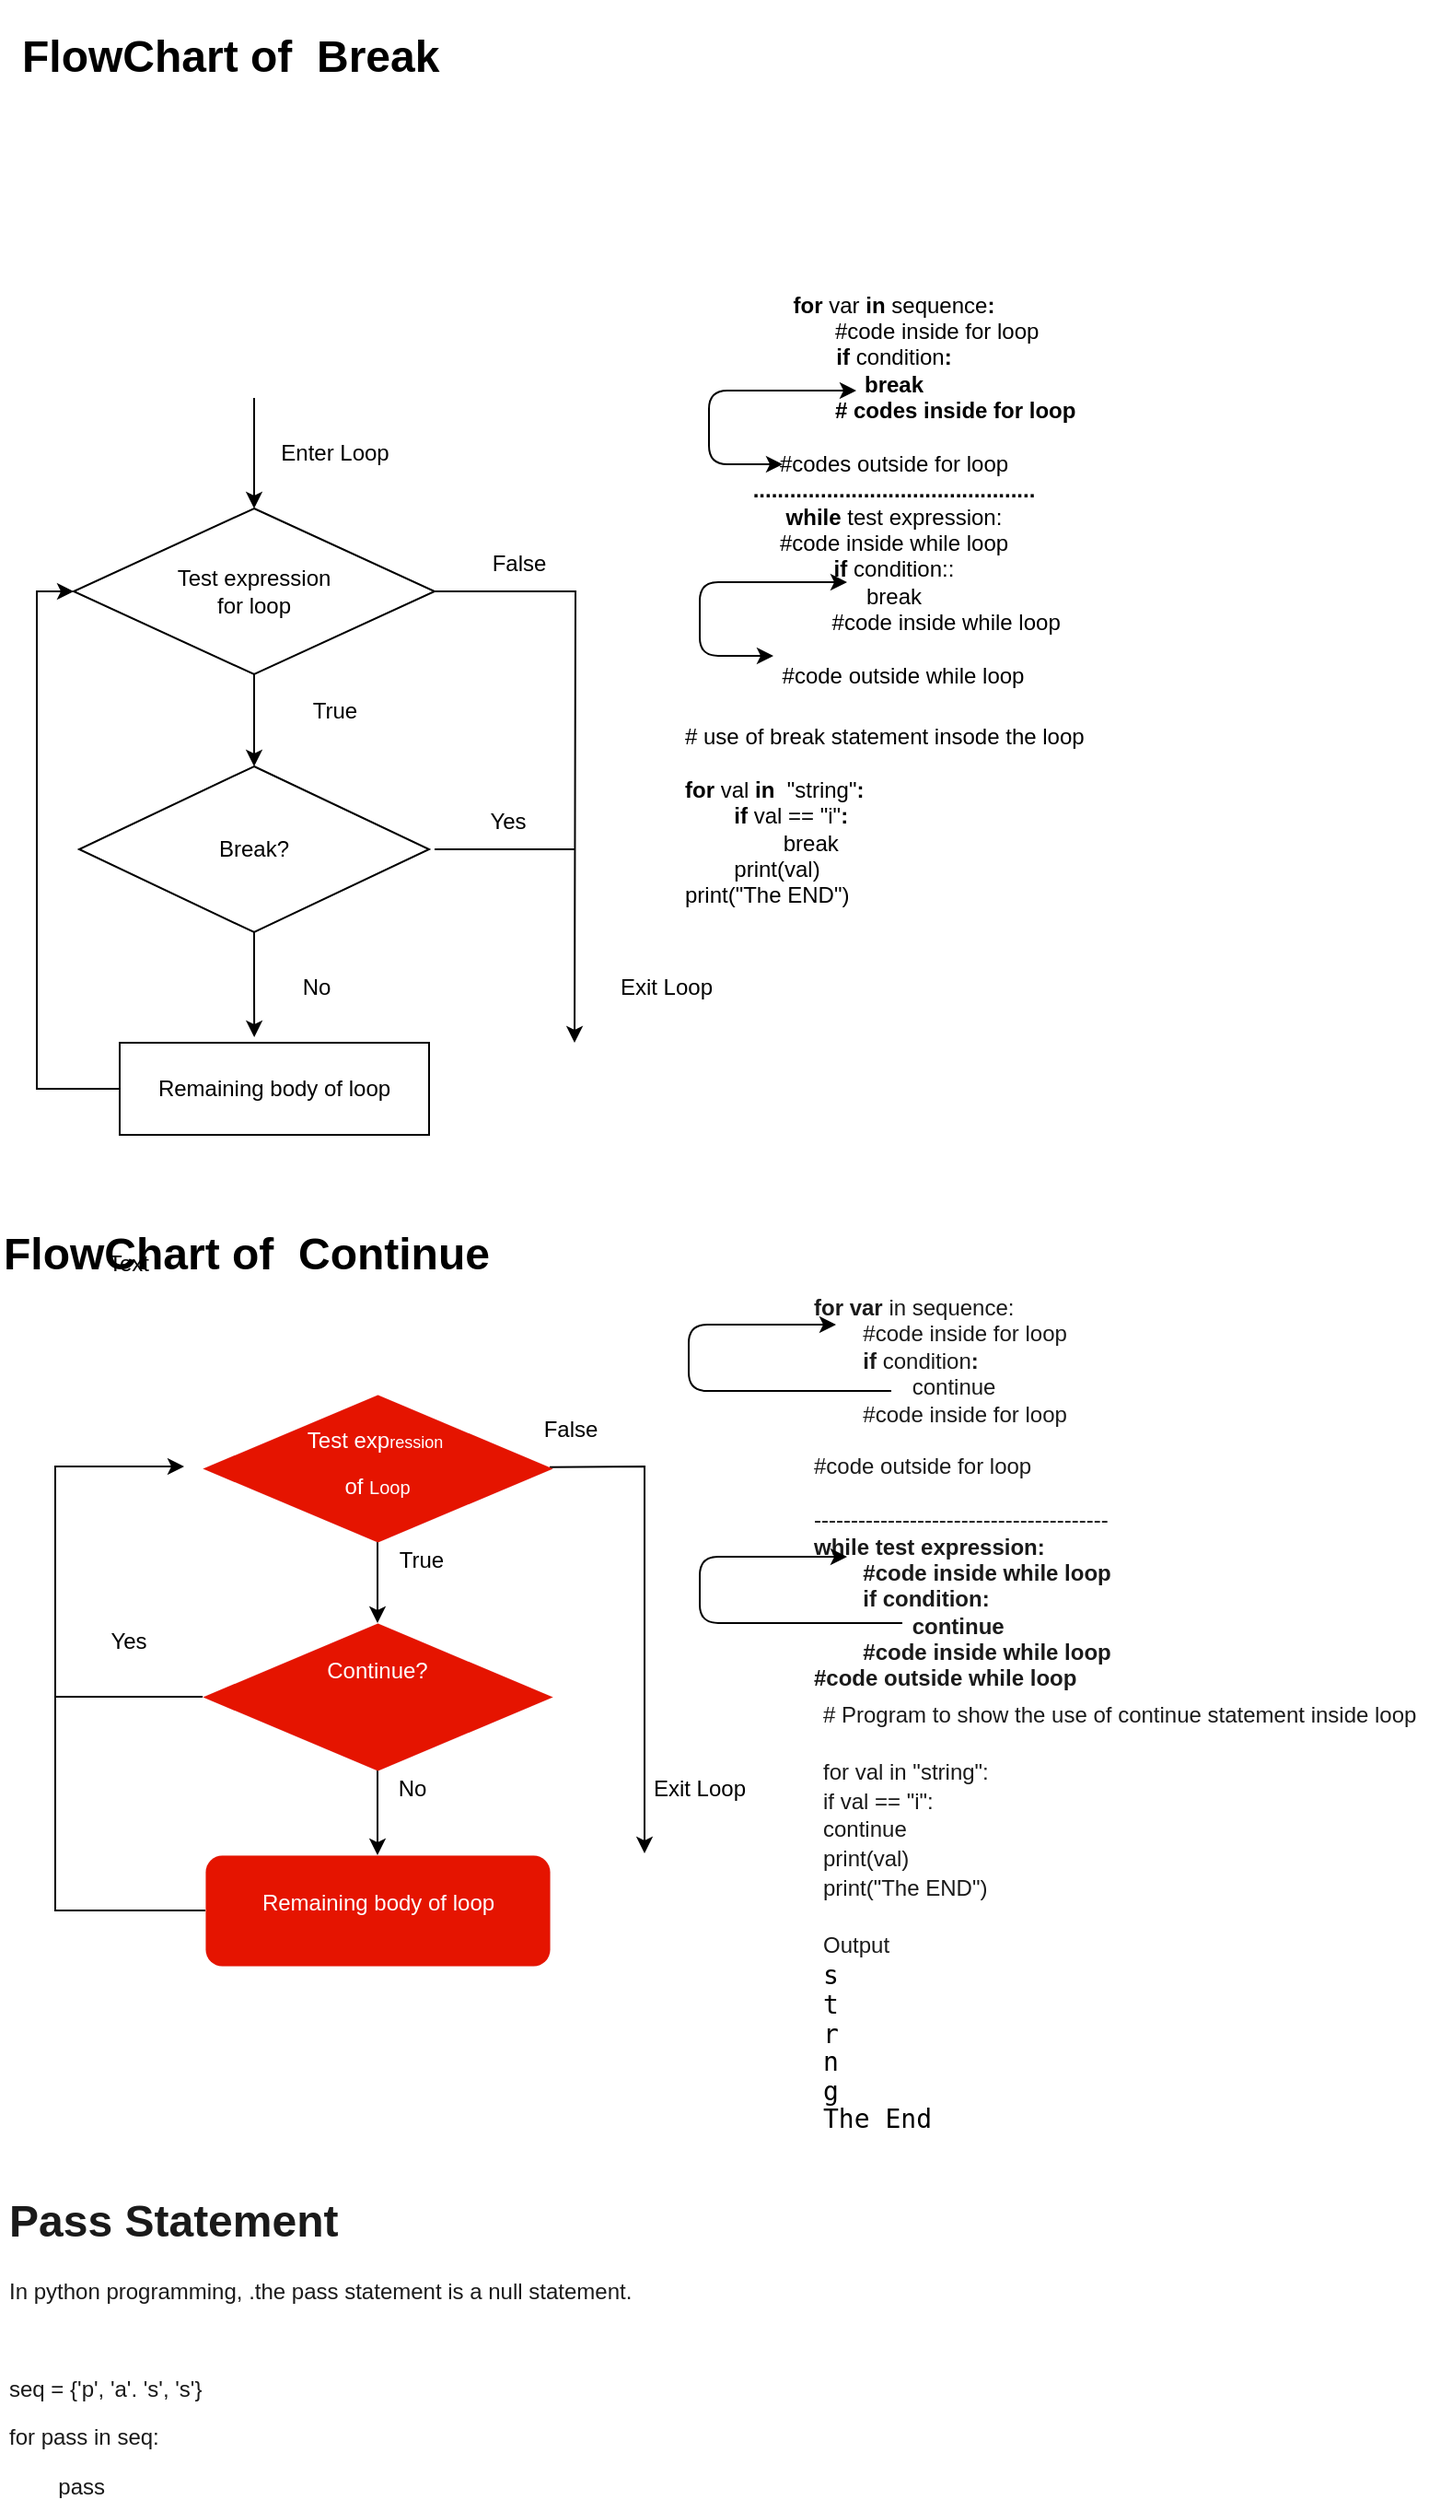 <mxfile version="14.9.6" type="device"><diagram id="ZGI3tbyaUG-2aM6V1yJR" name="Page-1"><mxGraphModel dx="868" dy="1706" grid="1" gridSize="10" guides="1" tooltips="1" connect="1" arrows="1" fold="1" page="1" pageScale="1" pageWidth="827" pageHeight="1169" math="0" shadow="0"><root><mxCell id="0"/><mxCell id="1" parent="0"/><mxCell id="5eWUVcIY1pLuPq_nT-BQ-12" style="edgeStyle=orthogonalEdgeStyle;rounded=0;orthogonalLoop=1;jettySize=auto;html=1;exitX=1;exitY=0.5;exitDx=0;exitDy=0;" edge="1" parent="1" source="5eWUVcIY1pLuPq_nT-BQ-1"><mxGeometry relative="1" as="geometry"><mxPoint x="332" y="240" as="targetPoint"/></mxGeometry></mxCell><mxCell id="5eWUVcIY1pLuPq_nT-BQ-18" style="edgeStyle=orthogonalEdgeStyle;rounded=0;orthogonalLoop=1;jettySize=auto;html=1;entryX=0.5;entryY=0;entryDx=0;entryDy=0;" edge="1" parent="1" source="5eWUVcIY1pLuPq_nT-BQ-1" target="5eWUVcIY1pLuPq_nT-BQ-3"><mxGeometry relative="1" as="geometry"/></mxCell><mxCell id="5eWUVcIY1pLuPq_nT-BQ-1" value="Test expression&lt;br&gt;for loop" style="rhombus;whiteSpace=wrap;html=1;" vertex="1" parent="1"><mxGeometry x="60" y="-50" width="196" height="90" as="geometry"/></mxCell><mxCell id="5eWUVcIY1pLuPq_nT-BQ-11" style="edgeStyle=orthogonalEdgeStyle;rounded=0;orthogonalLoop=1;jettySize=auto;html=1;exitX=0;exitY=0.5;exitDx=0;exitDy=0;entryX=0;entryY=0.5;entryDx=0;entryDy=0;" edge="1" parent="1" source="5eWUVcIY1pLuPq_nT-BQ-2" target="5eWUVcIY1pLuPq_nT-BQ-1"><mxGeometry relative="1" as="geometry"/></mxCell><mxCell id="5eWUVcIY1pLuPq_nT-BQ-2" value="Remaining body of loop" style="rounded=0;whiteSpace=wrap;html=1;" vertex="1" parent="1"><mxGeometry x="85" y="240" width="168" height="50" as="geometry"/></mxCell><mxCell id="5eWUVcIY1pLuPq_nT-BQ-19" style="edgeStyle=orthogonalEdgeStyle;rounded=0;orthogonalLoop=1;jettySize=auto;html=1;entryX=0.435;entryY=-0.06;entryDx=0;entryDy=0;entryPerimeter=0;" edge="1" parent="1" source="5eWUVcIY1pLuPq_nT-BQ-3" target="5eWUVcIY1pLuPq_nT-BQ-2"><mxGeometry relative="1" as="geometry"/></mxCell><mxCell id="5eWUVcIY1pLuPq_nT-BQ-3" value="Break?" style="rhombus;whiteSpace=wrap;html=1;" vertex="1" parent="1"><mxGeometry x="63" y="90" width="190" height="90" as="geometry"/></mxCell><mxCell id="5eWUVcIY1pLuPq_nT-BQ-4" value="" style="endArrow=classic;html=1;entryX=0.5;entryY=0;entryDx=0;entryDy=0;" edge="1" parent="1" target="5eWUVcIY1pLuPq_nT-BQ-1"><mxGeometry width="50" height="50" relative="1" as="geometry"><mxPoint x="158" y="-110" as="sourcePoint"/><mxPoint x="172" y="-100" as="targetPoint"/></mxGeometry></mxCell><mxCell id="5eWUVcIY1pLuPq_nT-BQ-5" value="Enter Loop" style="text;html=1;strokeColor=none;fillColor=none;align=center;verticalAlign=middle;whiteSpace=wrap;rounded=0;" vertex="1" parent="1"><mxGeometry x="162" y="-90" width="80" height="20" as="geometry"/></mxCell><mxCell id="5eWUVcIY1pLuPq_nT-BQ-6" value="False" style="text;html=1;strokeColor=none;fillColor=none;align=center;verticalAlign=middle;whiteSpace=wrap;rounded=0;" vertex="1" parent="1"><mxGeometry x="262" y="-30" width="80" height="20" as="geometry"/></mxCell><mxCell id="5eWUVcIY1pLuPq_nT-BQ-7" value="Yes" style="text;html=1;strokeColor=none;fillColor=none;align=center;verticalAlign=middle;whiteSpace=wrap;rounded=0;" vertex="1" parent="1"><mxGeometry x="256" y="110" width="80" height="20" as="geometry"/></mxCell><mxCell id="5eWUVcIY1pLuPq_nT-BQ-8" value="No" style="text;html=1;strokeColor=none;fillColor=none;align=center;verticalAlign=middle;whiteSpace=wrap;rounded=0;" vertex="1" parent="1"><mxGeometry x="152" y="200" width="80" height="20" as="geometry"/></mxCell><mxCell id="5eWUVcIY1pLuPq_nT-BQ-10" value="Exit Loop" style="text;html=1;strokeColor=none;fillColor=none;align=center;verticalAlign=middle;whiteSpace=wrap;rounded=0;" vertex="1" parent="1"><mxGeometry x="342" y="200" width="80" height="20" as="geometry"/></mxCell><mxCell id="5eWUVcIY1pLuPq_nT-BQ-15" value="" style="endArrow=none;html=1;exitX=1;exitY=0.5;exitDx=0;exitDy=0;" edge="1" parent="1"><mxGeometry width="50" height="50" relative="1" as="geometry"><mxPoint x="256" y="135" as="sourcePoint"/><mxPoint x="332" y="135" as="targetPoint"/></mxGeometry></mxCell><mxCell id="5eWUVcIY1pLuPq_nT-BQ-16" value="True" style="text;html=1;strokeColor=none;fillColor=none;align=center;verticalAlign=middle;whiteSpace=wrap;rounded=0;" vertex="1" parent="1"><mxGeometry x="162" y="50" width="80" height="20" as="geometry"/></mxCell><mxCell id="5eWUVcIY1pLuPq_nT-BQ-21" value="# use of break statement insode the loop&lt;br&gt;&lt;br&gt;&lt;b&gt;for&lt;/b&gt; val &lt;b&gt;in&lt;/b&gt;&amp;nbsp; &quot;string&quot;&lt;b&gt;:&lt;/b&gt;&lt;br&gt;&lt;span style=&quot;white-space: pre&quot;&gt;&#9;&lt;/span&gt;&lt;b&gt;if&amp;nbsp;&lt;/b&gt;val == &quot;i&quot;&lt;b&gt;:&lt;br&gt;&lt;/b&gt;&lt;span style=&quot;white-space: pre&quot;&gt;&#9;&lt;/span&gt;&lt;span style=&quot;white-space: pre&quot;&gt;&#9;&lt;/span&gt;break&lt;br&gt;&lt;span style=&quot;white-space: pre&quot;&gt;&#9;&lt;/span&gt;print(val)&lt;br&gt;print(&quot;The END&quot;)&lt;br&gt;&amp;nbsp;" style="text;html=1;strokeColor=none;fillColor=none;align=left;verticalAlign=top;whiteSpace=wrap;rounded=0;horizontal=1;" vertex="1" parent="1"><mxGeometry x="390" y="60" width="260" height="110" as="geometry"/></mxCell><mxCell id="5eWUVcIY1pLuPq_nT-BQ-22" value="&lt;b&gt;for&lt;/b&gt; var &lt;b&gt;in&lt;/b&gt; sequence&lt;b&gt;:&lt;/b&gt;&lt;br&gt;&lt;span style=&quot;white-space: pre&quot;&gt;&#9;&lt;/span&gt;&amp;nbsp; &amp;nbsp; &amp;nbsp; #code inside for loop&lt;br&gt;&lt;b&gt;if&lt;/b&gt; condition&lt;b&gt;:&lt;/b&gt;&lt;br&gt;&lt;b&gt;break&lt;/b&gt;&lt;br&gt;&lt;b&gt;&amp;nbsp; &amp;nbsp; &amp;nbsp; &amp;nbsp; &amp;nbsp; &amp;nbsp; &amp;nbsp; &amp;nbsp; &amp;nbsp; &amp;nbsp; # codes inside for loop&lt;br&gt;&lt;/b&gt;&lt;br&gt;#codes outside for loop&lt;br&gt;&lt;b&gt;..............................................&lt;br&gt;&lt;/b&gt;&lt;b&gt;while &lt;/b&gt;test expression:&lt;br&gt;#code inside while loop&lt;br&gt;&lt;b&gt;if&lt;/b&gt; condition::&lt;br&gt;break&lt;br&gt;&amp;nbsp; &amp;nbsp; &amp;nbsp; &amp;nbsp; &amp;nbsp; &amp;nbsp; &amp;nbsp; &amp;nbsp; &amp;nbsp;#code inside while loop&lt;br&gt;&lt;br&gt;&amp;nbsp; &amp;nbsp;#code outside while loop" style="text;html=1;align=center;verticalAlign=middle;resizable=0;points=[];autosize=1;" vertex="1" parent="1"><mxGeometry x="400" y="-170" width="210" height="220" as="geometry"/></mxCell><mxCell id="5eWUVcIY1pLuPq_nT-BQ-28" value="" style="endArrow=classic;startArrow=classic;html=1;" edge="1" parent="1"><mxGeometry width="50" height="50" relative="1" as="geometry"><mxPoint x="440" y="30" as="sourcePoint"/><mxPoint x="480" y="-10" as="targetPoint"/><Array as="points"><mxPoint x="400" y="30"/><mxPoint x="400" y="-10"/></Array></mxGeometry></mxCell><mxCell id="5eWUVcIY1pLuPq_nT-BQ-29" value="" style="endArrow=classic;startArrow=classic;html=1;" edge="1" parent="1"><mxGeometry width="50" height="50" relative="1" as="geometry"><mxPoint x="445" y="-74" as="sourcePoint"/><mxPoint x="485" y="-114" as="targetPoint"/><Array as="points"><mxPoint x="405" y="-74"/><mxPoint x="405" y="-114"/></Array></mxGeometry></mxCell><mxCell id="5eWUVcIY1pLuPq_nT-BQ-31" value="&lt;h1&gt;FlowChart of&amp;nbsp; Break&lt;/h1&gt;" style="text;html=1;strokeColor=none;fillColor=none;align=left;verticalAlign=middle;whiteSpace=wrap;rounded=0;fontStyle=1" vertex="1" parent="1"><mxGeometry x="30" y="-320" width="445" height="50" as="geometry"/></mxCell><mxCell id="5eWUVcIY1pLuPq_nT-BQ-34" value="&lt;h1&gt;FlowChart of&amp;nbsp; Continue&lt;/h1&gt;" style="text;html=1;strokeColor=none;fillColor=none;align=left;verticalAlign=middle;whiteSpace=wrap;rounded=0;fontStyle=1" vertex="1" parent="1"><mxGeometry x="20" y="330" width="445" height="50" as="geometry"/></mxCell><mxCell id="5eWUVcIY1pLuPq_nT-BQ-39" style="edgeStyle=orthogonalEdgeStyle;rounded=0;orthogonalLoop=1;jettySize=auto;html=1;exitX=0.5;exitY=1;exitDx=0;exitDy=0;entryX=0.5;entryY=0;entryDx=0;entryDy=0;" edge="1" parent="1" source="5eWUVcIY1pLuPq_nT-BQ-35" target="5eWUVcIY1pLuPq_nT-BQ-38"><mxGeometry relative="1" as="geometry"/></mxCell><mxCell id="5eWUVcIY1pLuPq_nT-BQ-58" style="edgeStyle=none;rounded=0;orthogonalLoop=1;jettySize=auto;html=1;" edge="1" parent="1" source="5eWUVcIY1pLuPq_nT-BQ-35"><mxGeometry relative="1" as="geometry"><mxPoint x="370" y="680" as="targetPoint"/><Array as="points"><mxPoint x="370" y="470"/></Array></mxGeometry></mxCell><mxCell id="5eWUVcIY1pLuPq_nT-BQ-45" style="edgeStyle=orthogonalEdgeStyle;rounded=0;orthogonalLoop=1;jettySize=auto;html=1;" edge="1" parent="1" source="5eWUVcIY1pLuPq_nT-BQ-37"><mxGeometry relative="1" as="geometry"><mxPoint x="120" y="470" as="targetPoint"/><Array as="points"><mxPoint x="50" y="711"/><mxPoint x="50" y="470"/></Array></mxGeometry></mxCell><mxCell id="5eWUVcIY1pLuPq_nT-BQ-37" value="&lt;p style=&quot;line-height: 130%&quot;&gt;Remaining body of loop&lt;/p&gt;" style="rounded=1;whiteSpace=wrap;html=1;strokeWidth=0;align=center;verticalAlign=top;fillColor=#e51400;strokeColor=#B20000;fontColor=#ffffff;" vertex="1" parent="1"><mxGeometry x="131.5" y="681" width="187" height="60" as="geometry"/></mxCell><mxCell id="5eWUVcIY1pLuPq_nT-BQ-40" style="edgeStyle=orthogonalEdgeStyle;rounded=0;orthogonalLoop=1;jettySize=auto;html=1;entryX=0.5;entryY=0;entryDx=0;entryDy=0;" edge="1" parent="1" source="5eWUVcIY1pLuPq_nT-BQ-38" target="5eWUVcIY1pLuPq_nT-BQ-37"><mxGeometry relative="1" as="geometry"/></mxCell><mxCell id="5eWUVcIY1pLuPq_nT-BQ-38" value="&lt;p style=&quot;line-height: 130%&quot;&gt;Continue?&lt;/p&gt;" style="rhombus;whiteSpace=wrap;html=1;strokeWidth=0;align=center;verticalAlign=top;fillColor=#e51400;strokeColor=#B20000;fontColor=#ffffff;" vertex="1" parent="1"><mxGeometry x="130" y="555" width="190" height="80" as="geometry"/></mxCell><mxCell id="5eWUVcIY1pLuPq_nT-BQ-54" value="" style="endArrow=none;html=1;entryX=0;entryY=0.5;entryDx=0;entryDy=0;" edge="1" parent="1" target="5eWUVcIY1pLuPq_nT-BQ-38"><mxGeometry width="50" height="50" relative="1" as="geometry"><mxPoint x="50" y="595" as="sourcePoint"/><mxPoint x="100" y="540" as="targetPoint"/></mxGeometry></mxCell><mxCell id="5eWUVcIY1pLuPq_nT-BQ-59" value="False" style="text;html=1;strokeColor=none;fillColor=none;align=center;verticalAlign=middle;whiteSpace=wrap;rounded=0;" vertex="1" parent="1"><mxGeometry x="290" y="440" width="80" height="20" as="geometry"/></mxCell><mxCell id="5eWUVcIY1pLuPq_nT-BQ-60" value="Yes" style="text;html=1;strokeColor=none;fillColor=none;align=center;verticalAlign=middle;whiteSpace=wrap;rounded=0;" vertex="1" parent="1"><mxGeometry x="50" y="555" width="80" height="20" as="geometry"/></mxCell><mxCell id="5eWUVcIY1pLuPq_nT-BQ-62" value="True" style="text;html=1;strokeColor=none;fillColor=none;align=center;verticalAlign=middle;whiteSpace=wrap;rounded=0;" vertex="1" parent="1"><mxGeometry x="208.5" y="511" width="80" height="20" as="geometry"/></mxCell><mxCell id="5eWUVcIY1pLuPq_nT-BQ-63" value="No" style="text;html=1;strokeColor=none;fillColor=none;align=center;verticalAlign=middle;whiteSpace=wrap;rounded=0;" vertex="1" parent="1"><mxGeometry x="204" y="635" width="80" height="20" as="geometry"/></mxCell><mxCell id="5eWUVcIY1pLuPq_nT-BQ-64" value="Exit Loop" style="text;html=1;strokeColor=none;fillColor=none;align=center;verticalAlign=middle;whiteSpace=wrap;rounded=0;" vertex="1" parent="1"><mxGeometry x="360" y="635" width="80" height="20" as="geometry"/></mxCell><mxCell id="5eWUVcIY1pLuPq_nT-BQ-65" value="Text" style="text;html=1;strokeColor=none;fillColor=none;align=center;verticalAlign=middle;whiteSpace=wrap;rounded=0;" vertex="1" parent="1"><mxGeometry x="70" y="350" width="40" height="20" as="geometry"/></mxCell><mxCell id="5eWUVcIY1pLuPq_nT-BQ-35" value="&lt;p style=&quot;line-height: 100%&quot;&gt;Test exp&lt;font style=&quot;font-size: 9px&quot;&gt;ression&amp;nbsp;&lt;/font&gt;&lt;/p&gt;&lt;p style=&quot;line-height: 100%&quot;&gt;&lt;font style=&quot;font-size: 12px&quot;&gt;of &lt;/font&gt;&lt;font size=&quot;1&quot;&gt;Loop&lt;/font&gt;&lt;/p&gt;" style="rhombus;whiteSpace=wrap;html=1;strokeWidth=0;align=center;verticalAlign=top;fillColor=#e51400;strokeColor=#B20000;fontColor=#ffffff;" vertex="1" parent="1"><mxGeometry x="130" y="431" width="190" height="80" as="geometry"/></mxCell><mxCell id="ugap1mTVVut49xBeTgIg-1" value="&lt;div style=&quot;text-align: justify&quot;&gt;&lt;b&gt;for var &lt;/b&gt;in sequence:&lt;/div&gt;&lt;div style=&quot;text-align: justify&quot;&gt;&lt;span&gt;&#9;&lt;/span&gt;&lt;span style=&quot;white-space: pre&quot;&gt;&#9;&lt;/span&gt;#code inside for loop&lt;br&gt;&lt;/div&gt;&lt;div style=&quot;text-align: justify&quot;&gt;&lt;span&gt;&#9;&lt;/span&gt;&lt;b&gt;&lt;span style=&quot;white-space: pre&quot;&gt;&#9;&lt;/span&gt;if&lt;/b&gt; condition&lt;b&gt;:&lt;/b&gt;&lt;br&gt;&lt;/div&gt;&lt;div style=&quot;text-align: justify&quot;&gt;&lt;span style=&quot;white-space: pre&quot;&gt;&#9;&lt;/span&gt;&lt;span style=&quot;white-space: pre&quot;&gt;&#9;&lt;/span&gt;continue&lt;br&gt;&lt;/div&gt;&lt;div style=&quot;text-align: justify&quot;&gt;&lt;span style=&quot;white-space: pre&quot;&gt;&#9;&lt;/span&gt;#code inside for loop&lt;br&gt;&lt;/div&gt;&lt;div style=&quot;text-align: justify&quot;&gt;&lt;br&gt;&lt;/div&gt;&lt;div style=&quot;text-align: justify&quot;&gt;#code outside for loop&lt;/div&gt;&lt;div style=&quot;text-align: justify&quot;&gt;&lt;br&gt;&lt;/div&gt;&lt;div style=&quot;text-align: justify&quot;&gt;----------------------------------------&lt;/div&gt;&lt;div style=&quot;text-align: justify&quot;&gt;&lt;b&gt;while test expression:&lt;/b&gt;&lt;/div&gt;&lt;div style=&quot;text-align: justify&quot;&gt;&lt;b&gt;&lt;span style=&quot;white-space: pre&quot;&gt;&#9;&lt;/span&gt;#code inside while loop&lt;br&gt;&lt;/b&gt;&lt;/div&gt;&lt;div style=&quot;text-align: justify&quot;&gt;&lt;b&gt;&lt;span style=&quot;white-space: pre&quot;&gt;&#9;&lt;/span&gt;if condition:&lt;br&gt;&lt;/b&gt;&lt;/div&gt;&lt;div style=&quot;text-align: justify&quot;&gt;&lt;b&gt;&lt;span style=&quot;white-space: pre&quot;&gt;&#9;&lt;/span&gt;&lt;span style=&quot;white-space: pre&quot;&gt;&#9;&lt;/span&gt;continue&lt;br&gt;&lt;/b&gt;&lt;/div&gt;&lt;div style=&quot;text-align: justify&quot;&gt;&lt;b&gt;&lt;span style=&quot;white-space: pre&quot;&gt;&#9;&lt;/span&gt;#code inside while loop&lt;br&gt;&lt;/b&gt;&lt;/div&gt;&lt;div style=&quot;text-align: justify&quot;&gt;&lt;b&gt;#code outside while loop&lt;/b&gt;&lt;/div&gt;&lt;div style=&quot;text-align: justify&quot;&gt;&lt;br&gt;&lt;/div&gt;" style="text;html=1;strokeColor=none;fillColor=none;align=left;verticalAlign=top;whiteSpace=wrap;rounded=0;horizontal=1;fontColor=#1A1A1A;" vertex="1" parent="1"><mxGeometry x="460" y="370" width="180" height="230" as="geometry"/></mxCell><mxCell id="ugap1mTVVut49xBeTgIg-2" value="" style="endArrow=classic;html=1;fontColor=#1A1A1A;" edge="1" parent="1"><mxGeometry width="50" height="50" relative="1" as="geometry"><mxPoint x="504" y="429" as="sourcePoint"/><mxPoint x="474" y="393" as="targetPoint"/><Array as="points"><mxPoint x="394" y="429"/><mxPoint x="394" y="393"/></Array></mxGeometry></mxCell><mxCell id="ugap1mTVVut49xBeTgIg-3" value="" style="endArrow=classic;html=1;fontColor=#1A1A1A;" edge="1" parent="1"><mxGeometry width="50" height="50" relative="1" as="geometry"><mxPoint x="510" y="555" as="sourcePoint"/><mxPoint x="480" y="519" as="targetPoint"/><Array as="points"><mxPoint x="400" y="555"/><mxPoint x="400" y="519"/></Array></mxGeometry></mxCell><mxCell id="ugap1mTVVut49xBeTgIg-4" value="&lt;div style=&quot;text-align: justify&quot;&gt;&lt;span style=&quot;line-height: 130%&quot;&gt;# Program to show the use of continue statement inside loop&lt;/span&gt;&lt;/div&gt;&lt;div style=&quot;text-align: justify&quot;&gt;&lt;span style=&quot;line-height: 130%&quot;&gt;&lt;br&gt;&lt;/span&gt;&lt;/div&gt;&lt;div style=&quot;text-align: justify&quot;&gt;&lt;span style=&quot;line-height: 130%&quot;&gt;for val in &quot;string&quot;:&lt;/span&gt;&lt;/div&gt;&lt;div style=&quot;text-align: justify&quot;&gt;&lt;span style=&quot;line-height: 130%&quot;&gt;&lt;span&gt;&#9;&lt;/span&gt;if val == &quot;i&quot;:&lt;br&gt;&lt;/span&gt;&lt;/div&gt;&lt;div style=&quot;text-align: justify&quot;&gt;&lt;span style=&quot;line-height: 130%&quot;&gt;&lt;span&gt;&#9;&lt;/span&gt;&lt;span&gt;&#9;&lt;/span&gt;continue&lt;br&gt;&lt;/span&gt;&lt;/div&gt;&lt;div style=&quot;text-align: justify&quot;&gt;&lt;span style=&quot;line-height: 130%&quot;&gt;&lt;span&gt;&#9;&lt;/span&gt;print(val)&lt;br&gt;&lt;/span&gt;&lt;/div&gt;&lt;div style=&quot;text-align: justify&quot;&gt;&lt;span style=&quot;line-height: 130%&quot;&gt;print(&quot;The END&quot;)&lt;/span&gt;&lt;/div&gt;&lt;div style=&quot;text-align: justify&quot;&gt;&lt;span style=&quot;line-height: 130%&quot;&gt;&lt;br&gt;&lt;/span&gt;&lt;/div&gt;&lt;div style=&quot;text-align: justify&quot;&gt;&lt;span style=&quot;line-height: 130%&quot;&gt;Output&lt;/span&gt;&lt;/div&gt;&lt;div style=&quot;text-align: justify&quot;&gt;&lt;span style=&quot;line-height: 130%&quot;&gt;&lt;pre style=&quot;box-sizing: border-box ; overflow: auto ; font-size: 14px ; padding: 1px 0px ; margin-top: 0px ; margin-bottom: 0px ; line-height: inherit ; color: rgb(0 , 0 , 0) ; word-break: break-all ; overflow-wrap: break-word ; background-color: rgb(255 , 255 , 255) ; border: 0px ; border-radius: 0px ; vertical-align: baseline ; text-align: left&quot;&gt;s&lt;br/&gt;t&lt;br/&gt;r&lt;br/&gt;n&lt;br/&gt;g&lt;br/&gt;The End&lt;/pre&gt;&lt;/span&gt;&lt;/div&gt;" style="text;html=1;strokeColor=none;fillColor=none;align=left;verticalAlign=top;whiteSpace=wrap;rounded=0;fontColor=#1A1A1A;horizontal=1;labelPosition=center;verticalLabelPosition=middle;" vertex="1" parent="1"><mxGeometry x="465" y="591" width="330" height="240" as="geometry"/></mxCell><mxCell id="ugap1mTVVut49xBeTgIg-8" value="&lt;h1&gt;Pass Statement&lt;/h1&gt;&lt;p&gt;In python programming, .the pass statement is a null statement.&lt;/p&gt;&lt;p&gt;&lt;br&gt;&lt;/p&gt;&lt;p&gt;seq = {'p', 'a'. 's', 's'}&lt;/p&gt;&lt;p&gt;for pass in seq:&lt;/p&gt;&lt;p&gt;&lt;span style=&quot;white-space: pre&quot;&gt;&#9;&lt;/span&gt;pass&lt;br&gt;&lt;/p&gt;" style="text;html=1;strokeColor=none;fillColor=none;spacing=5;spacingTop=-20;whiteSpace=wrap;overflow=hidden;rounded=0;fontColor=#1A1A1A;align=left;verticalAlign=top;" vertex="1" parent="1"><mxGeometry x="20" y="860" width="380" height="170" as="geometry"/></mxCell></root></mxGraphModel></diagram></mxfile>